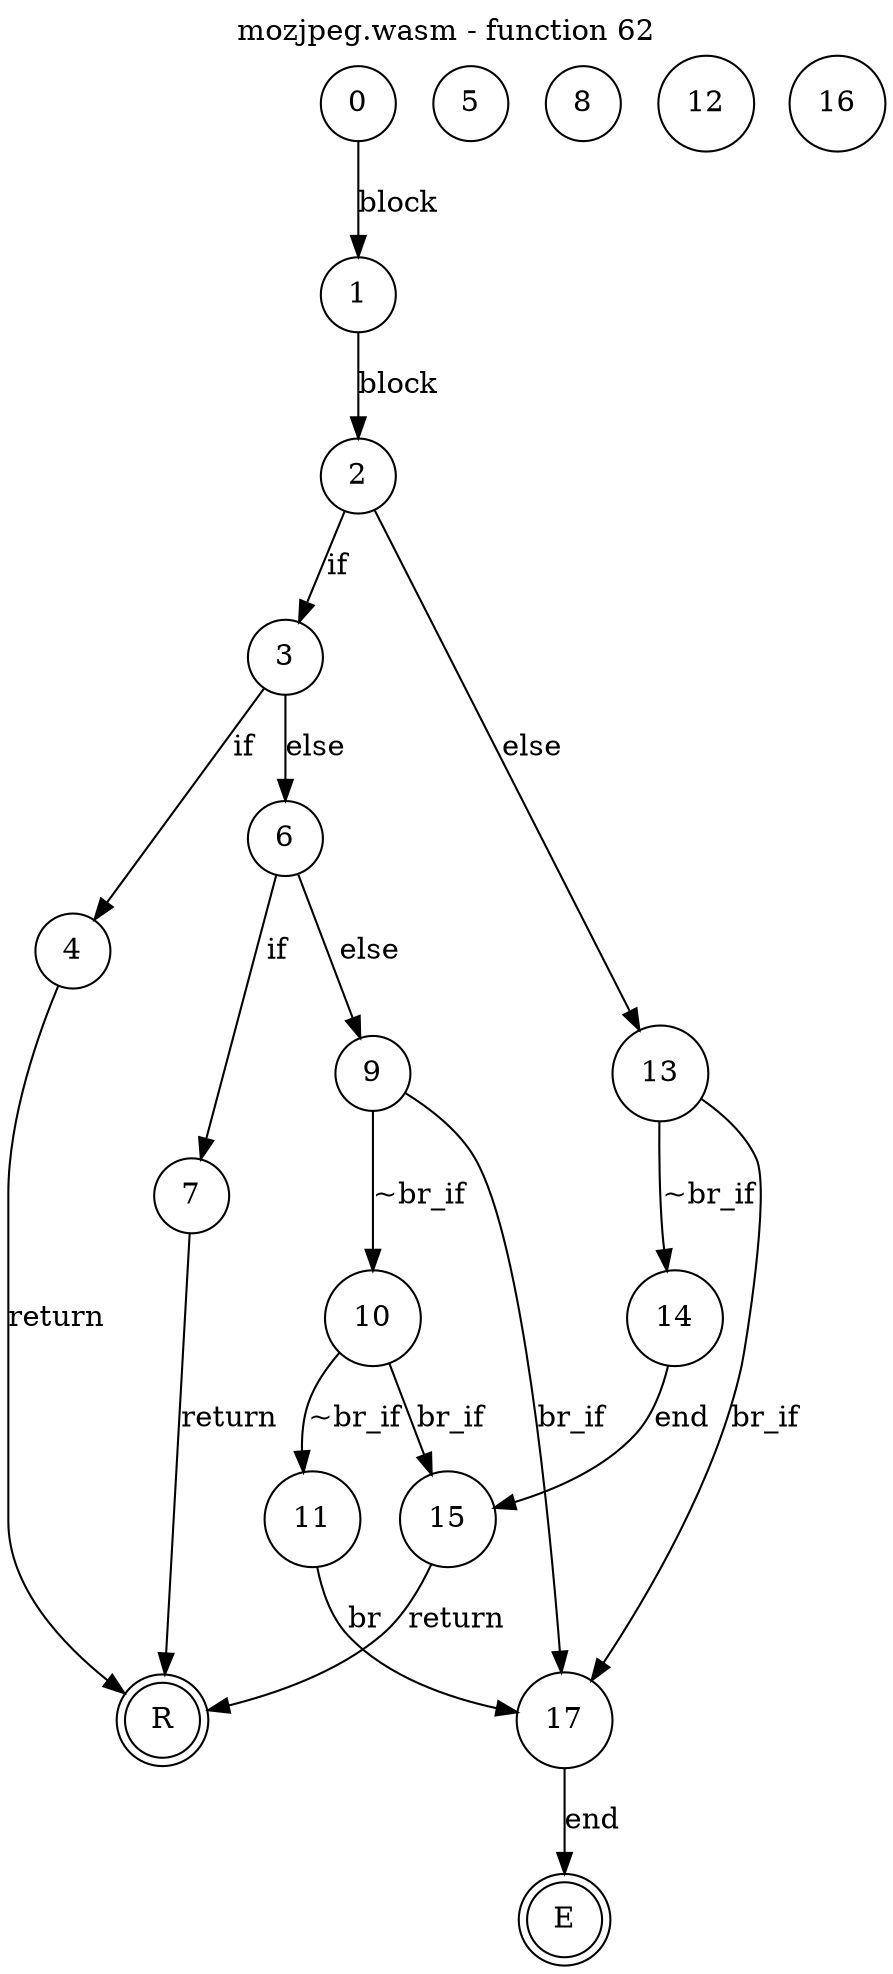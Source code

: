 digraph finite_state_machine {
    label = "mozjpeg.wasm - function 62"
    labelloc =  t
    labelfontsize = 16
    labelfontcolor = black
    labelfontname = "Helvetica"
    node [shape = doublecircle]; E R ;
node [shape=circle, fontcolor=black, style="", label="0"]0
node [shape=circle, fontcolor=black, style="", label="1"]1
node [shape=circle, fontcolor=black, style="", label="2"]2
node [shape=circle, fontcolor=black, style="", label="3"]3
node [shape=circle, fontcolor=black, style="", label="4"]4
node [shape=circle, fontcolor=black, style="", label="5"]5
node [shape=circle, fontcolor=black, style="", label="6"]6
node [shape=circle, fontcolor=black, style="", label="7"]7
node [shape=circle, fontcolor=black, style="", label="8"]8
node [shape=circle, fontcolor=black, style="", label="9"]9
node [shape=circle, fontcolor=black, style="", label="10"]10
node [shape=circle, fontcolor=black, style="", label="11"]11
node [shape=circle, fontcolor=black, style="", label="12"]12
node [shape=circle, fontcolor=black, style="", label="13"]13
node [shape=circle, fontcolor=black, style="", label="14"]14
node [shape=circle, fontcolor=black, style="", label="15"]15
node [shape=circle, fontcolor=black, style="", label="16"]16
node [shape=circle, fontcolor=black, style="", label="17"]17
node [shape=circle, fontcolor=black, style="", label="E"]E
node [shape=circle, fontcolor=black, style="", label="R"]R
    0 -> 1[label="block"];
    1 -> 2[label="block"];
    2 -> 3[label="if"];
    2 -> 13[label="else"];
    3 -> 4[label="if"];
    3 -> 6[label="else"];
    4 -> R[label="return"];
    6 -> 7[label="if"];
    6 -> 9[label="else"];
    7 -> R[label="return"];
    9 -> 10[label="~br_if"];
    9 -> 17[label="br_if"];
    10 -> 11[label="~br_if"];
    10 -> 15[label="br_if"];
    11 -> 17[label="br"];
    13 -> 14[label="~br_if"];
    13 -> 17[label="br_if"];
    14 -> 15[label="end"];
    15 -> R[label="return"];
    17 -> E[label="end"];
}

